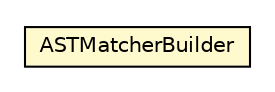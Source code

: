 #!/usr/local/bin/dot
#
# Class diagram 
# Generated by UMLGraph version 5.1 (http://www.umlgraph.org/)
#

digraph G {
	edge [fontname="Helvetica",fontsize=10,labelfontname="Helvetica",labelfontsize=10];
	node [fontname="Helvetica",fontsize=10,shape=plaintext];
	nodesep=0.25;
	ranksep=0.5;
	// org.androidtransfuse.util.matcher.ASTMatcherBuilder
	c56766 [label=<<table title="org.androidtransfuse.util.matcher.ASTMatcherBuilder" border="0" cellborder="1" cellspacing="0" cellpadding="2" port="p" bgcolor="lemonChiffon" href="./ASTMatcherBuilder.html">
		<tr><td><table border="0" cellspacing="0" cellpadding="1">
<tr><td align="center" balign="center"> ASTMatcherBuilder </td></tr>
		</table></td></tr>
		</table>>, fontname="Helvetica", fontcolor="black", fontsize=10.0];
}

